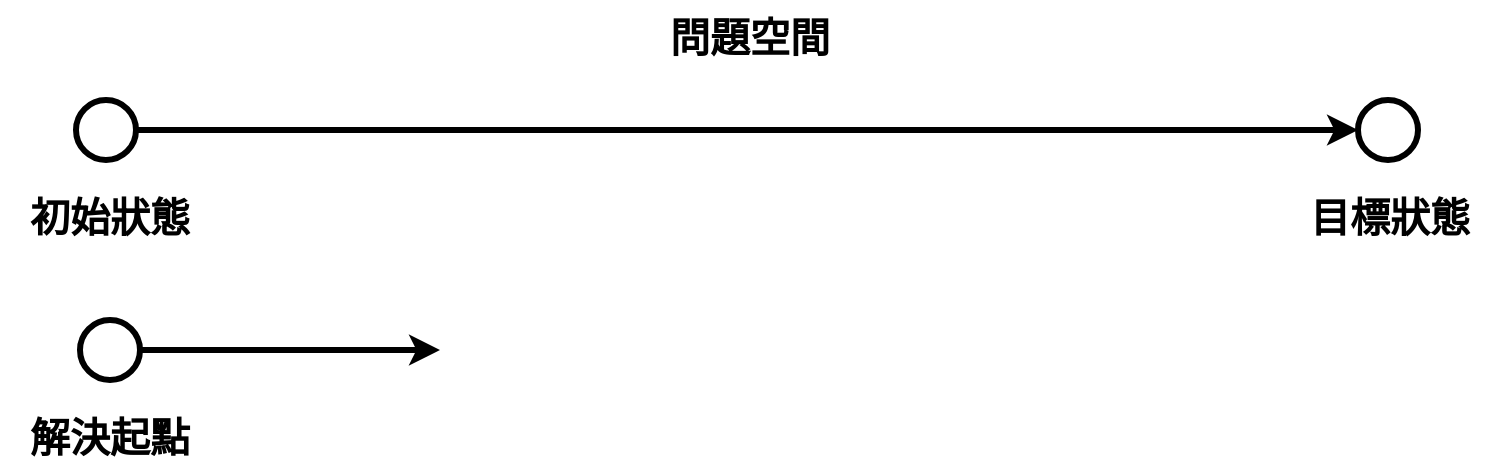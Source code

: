 <mxfile version="13.1.3">
    <diagram id="6hGFLwfOUW9BJ-s0fimq" name="Page-1">
        <mxGraphModel dx="784" dy="1131" grid="1" gridSize="10" guides="0" tooltips="1" connect="1" arrows="1" fold="1" page="1" pageScale="1" pageWidth="800" pageHeight="300" math="0" shadow="0">
            <root>
                <mxCell id="0"/>
                <mxCell id="1" parent="0"/>
                <mxCell id="129" value="&lt;div&gt;&lt;span style=&quot;font-size: 20px&quot;&gt;&lt;b&gt;目標狀態&lt;/b&gt;&lt;/span&gt;&lt;/div&gt;" style="text;whiteSpace=wrap;html=1;align=center;" vertex="1" parent="1">
                    <mxGeometry x="670" y="120" width="110" height="30" as="geometry"/>
                </mxCell>
                <mxCell id="130" style="edgeStyle=orthogonalEdgeStyle;rounded=0;orthogonalLoop=1;jettySize=auto;html=1;exitX=1;exitY=0.5;exitDx=0;exitDy=0;entryX=0;entryY=0.5;entryDx=0;entryDy=0;strokeWidth=3;" edge="1" parent="1" source="131" target="132">
                    <mxGeometry relative="1" as="geometry"/>
                </mxCell>
                <mxCell id="131" value="" style="ellipse;whiteSpace=wrap;html=1;strokeWidth=3;" vertex="1" parent="1">
                    <mxGeometry x="68" y="80" width="30" height="30" as="geometry"/>
                </mxCell>
                <mxCell id="132" value="" style="ellipse;whiteSpace=wrap;html=1;strokeWidth=3;" vertex="1" parent="1">
                    <mxGeometry x="709" y="80" width="30" height="30" as="geometry"/>
                </mxCell>
                <mxCell id="133" style="edgeStyle=orthogonalEdgeStyle;rounded=0;orthogonalLoop=1;jettySize=auto;html=1;exitX=1;exitY=0.5;exitDx=0;exitDy=0;strokeWidth=3;" edge="1" parent="1" source="134">
                    <mxGeometry relative="1" as="geometry">
                        <mxPoint x="250" y="205" as="targetPoint"/>
                    </mxGeometry>
                </mxCell>
                <mxCell id="134" value="" style="ellipse;whiteSpace=wrap;html=1;strokeWidth=3;" vertex="1" parent="1">
                    <mxGeometry x="70" y="190" width="30" height="30" as="geometry"/>
                </mxCell>
                <mxCell id="138" value="&amp;nbsp;&amp;nbsp;" style="text;html=1;align=center;verticalAlign=middle;resizable=0;points=[];autosize=1;" vertex="1" parent="1">
                    <mxGeometry x="236" y="142" width="20" height="20" as="geometry"/>
                </mxCell>
                <mxCell id="139" value="&lt;span style=&quot;font-size: 20px&quot;&gt;&lt;b&gt;初始狀態&lt;/b&gt;&lt;/span&gt;" style="text;whiteSpace=wrap;html=1;align=center;" vertex="1" parent="1">
                    <mxGeometry x="30" y="120" width="110" height="30" as="geometry"/>
                </mxCell>
                <mxCell id="140" value="&lt;span style=&quot;font-size: 20px&quot;&gt;&lt;b&gt;問題空間&lt;/b&gt;&lt;/span&gt;" style="text;whiteSpace=wrap;html=1;align=center;" vertex="1" parent="1">
                    <mxGeometry x="350" y="30" width="110" height="30" as="geometry"/>
                </mxCell>
                <mxCell id="141" value="&lt;span style=&quot;font-size: 20px&quot;&gt;&lt;b&gt;解決起點&lt;/b&gt;&lt;/span&gt;" style="text;whiteSpace=wrap;html=1;align=center;" vertex="1" parent="1">
                    <mxGeometry x="30" y="230" width="110" height="30" as="geometry"/>
                </mxCell>
            </root>
        </mxGraphModel>
    </diagram>
</mxfile>
